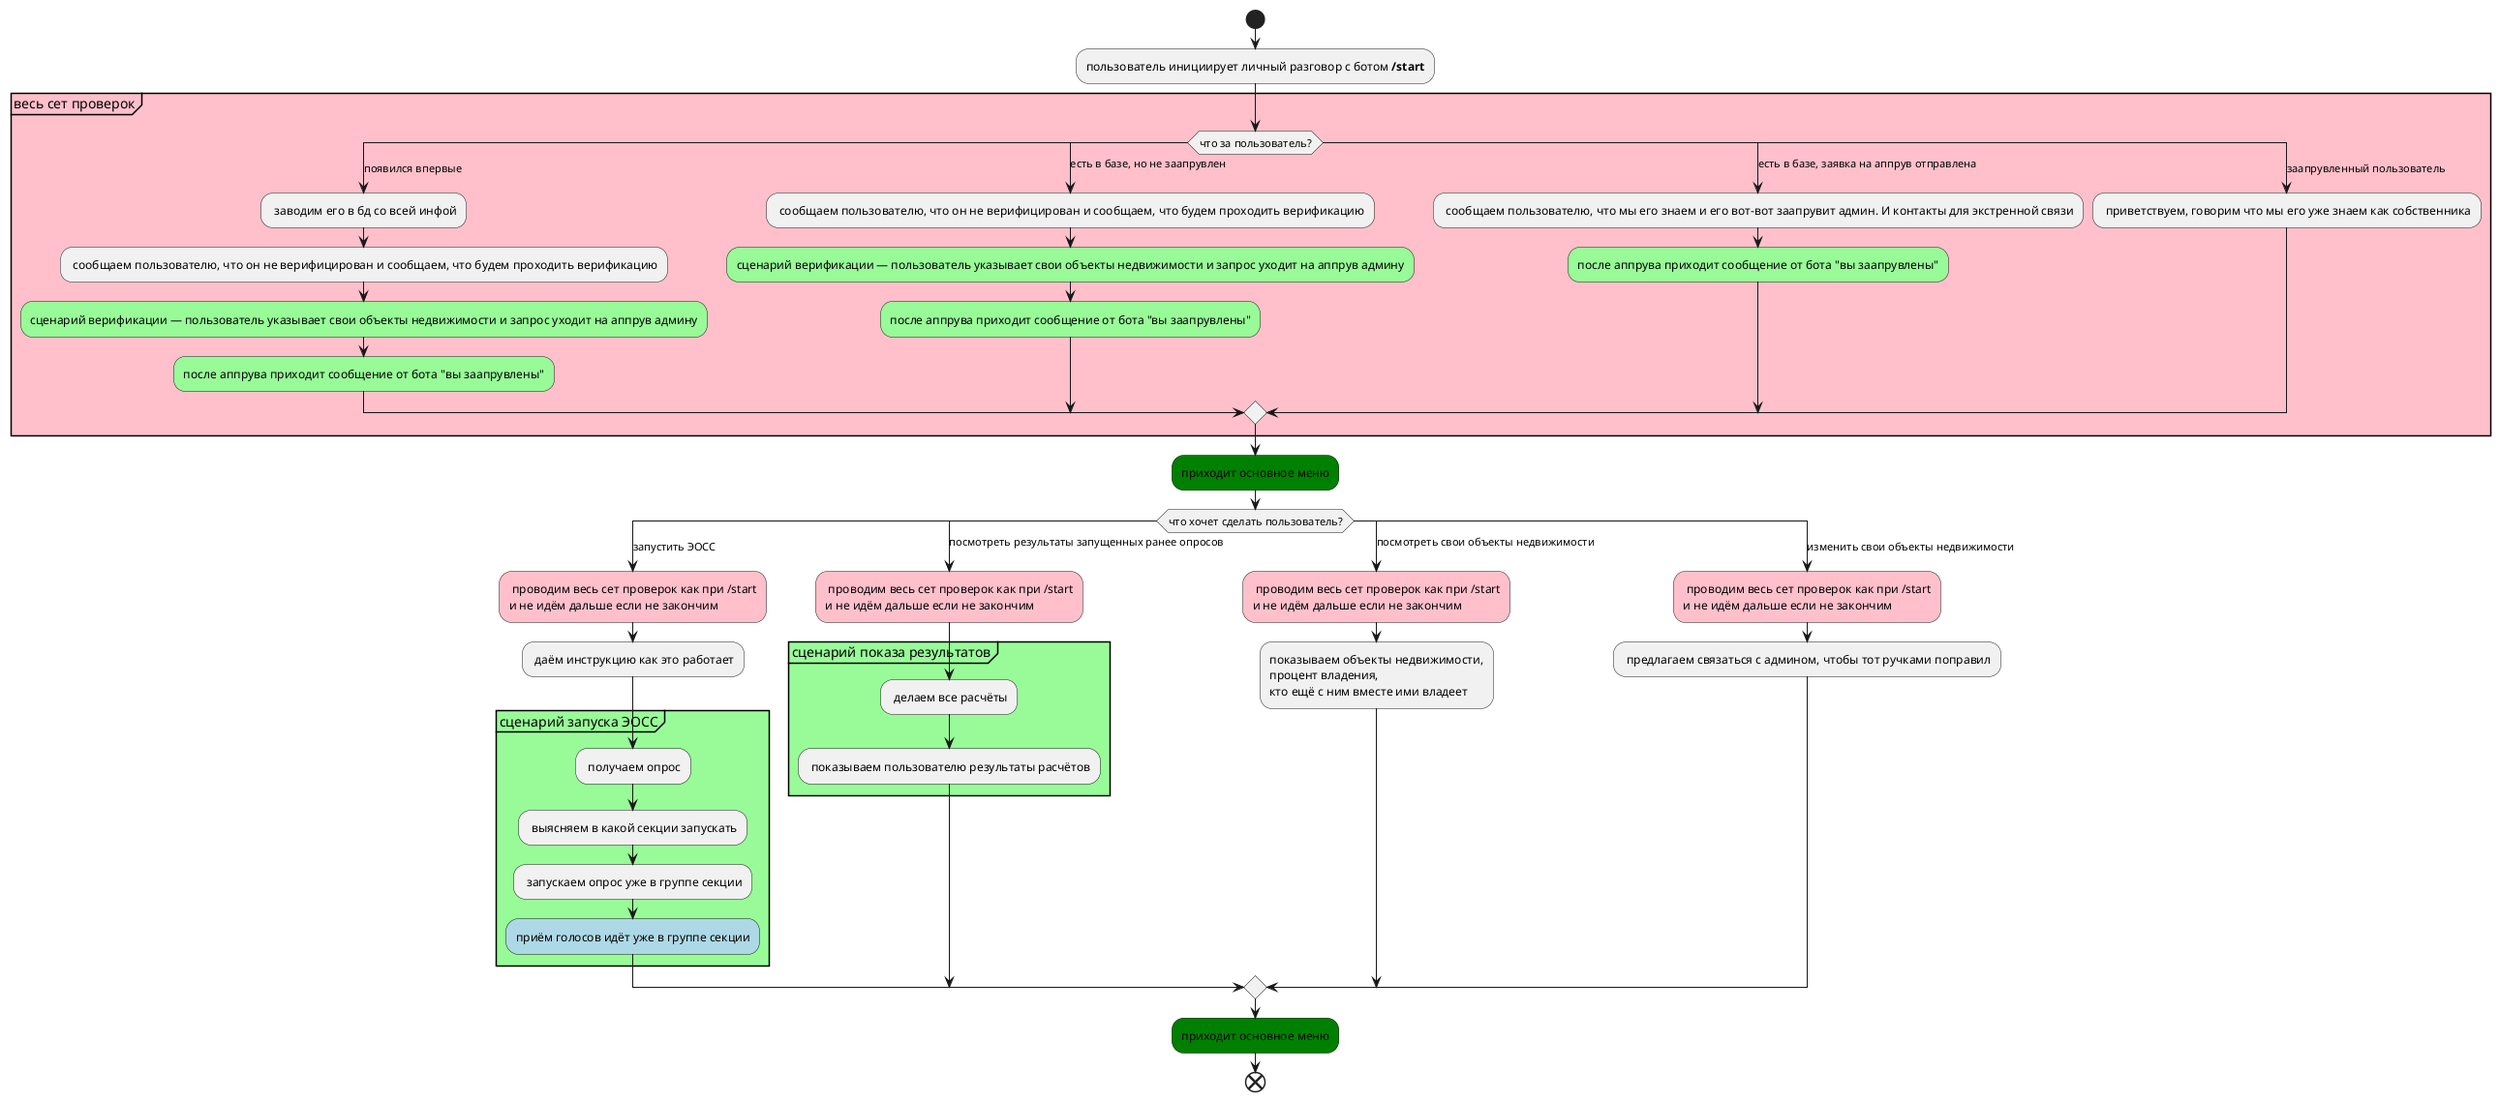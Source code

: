@startuml

start

:пользователь инициирует личный разговор с ботом **/start**;

partition #pink "весь сет проверок" {
switch (что за пользователь?)
    case(появился впервые)
        : заводим его в бд со всей инфой;
        : сообщаем пользователю, что он не верифицирован и сообщаем, что будем проходить верификацию;
        #palegreen :сценарий верификации — пользователь указывает свои объекты недвижимости и запрос уходит на аппрув админу;
        #palegreen :после аппрува приходит сообщение от бота "вы заапрувлены";
    case(есть в базе, но не заапрувлен)
        : сообщаем пользователю, что он не верифицирован и сообщаем, что будем проходить верификацию;
        #palegreen :сценарий верификации — пользователь указывает свои объекты недвижимости и запрос уходит на аппрув админу;
        #palegreen :после аппрува приходит сообщение от бота "вы заапрувлены";
    case(есть в базе, заявка на аппрув отправлена)
        : сообщаем пользователю, что мы его знаем и его вот-вот заапрувит админ. И контакты для экстренной связи;
        #palegreen :после аппрува приходит сообщение от бота "вы заапрувлены";
    case(заапрувленный пользователь)
        : приветствуем, говорим что мы его уже знаем как собственника;
endswitch

}

#green :приходит основное меню;

switch (что хочет сделать пользователь?)
    case(запустить ЭОСС)
        #pink : проводим весь сет проверок как при /start\nи не идём дальше если не закончим;
        : даём инструкцию как это работает;
        partition #palegreen "сценарий запуска ЭОСС"{
            : получаем опрос;
            : выясняем в какой секции запускать;
            : запускаем опрос уже в группе секции;
            #lightblue :приём голосов идёт уже в группе секции;
        }
    case(посмотреть результаты запущенных ранее опросов)
        #pink : проводим весь сет проверок как при /start\nи не идём дальше если не закончим;
        partition #palegreen "сценарий показа результатов"{
        : делаем все расчёты;
        : показываем пользователю результаты расчётов;
        }
    case(посмотреть свои объекты недвижимости)
        #pink : проводим весь сет проверок как при /start\nи не идём дальше если не закончим;
        :показываем объекты недвижимости,\nпроцент владения,\nкто ещё с ним вместе ими владеет;
    case(изменить свои объекты недвижимости)
        #pink : проводим весь сет проверок как при /start\nи не идём дальше если не закончим;
        : предлагаем связаться с админом, чтобы тот ручками поправил;
endswitch

#green :приходит основное меню;

end

@enduml
